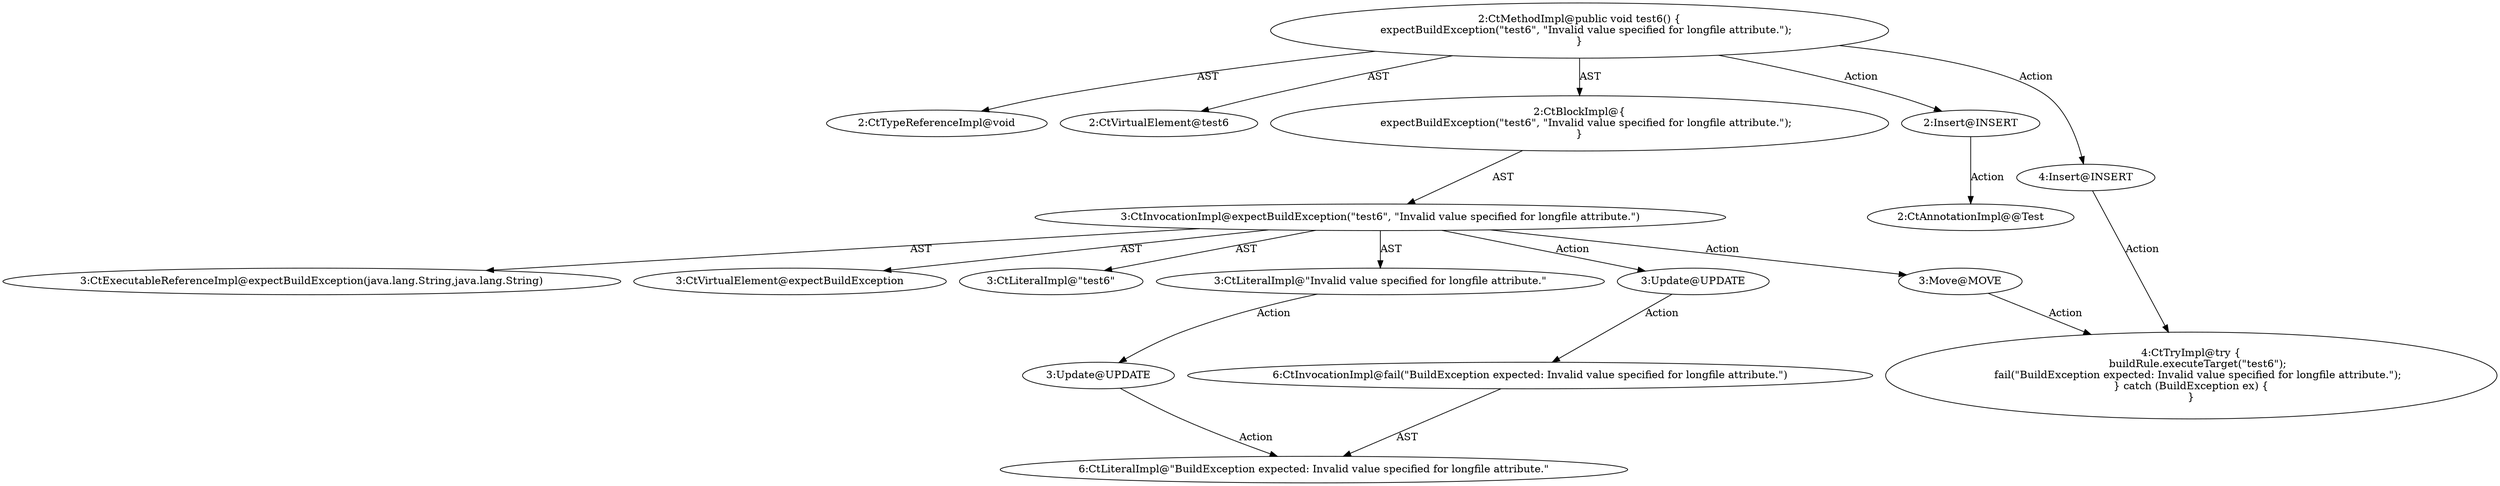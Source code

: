 digraph "test6#?" {
0 [label="2:CtTypeReferenceImpl@void" shape=ellipse]
1 [label="2:CtVirtualElement@test6" shape=ellipse]
2 [label="3:CtExecutableReferenceImpl@expectBuildException(java.lang.String,java.lang.String)" shape=ellipse]
3 [label="3:CtVirtualElement@expectBuildException" shape=ellipse]
4 [label="3:CtLiteralImpl@\"test6\"" shape=ellipse]
5 [label="3:CtLiteralImpl@\"Invalid value specified for longfile attribute.\"" shape=ellipse]
6 [label="3:CtInvocationImpl@expectBuildException(\"test6\", \"Invalid value specified for longfile attribute.\")" shape=ellipse]
7 [label="2:CtBlockImpl@\{
    expectBuildException(\"test6\", \"Invalid value specified for longfile attribute.\");
\}" shape=ellipse]
8 [label="2:CtMethodImpl@public void test6() \{
    expectBuildException(\"test6\", \"Invalid value specified for longfile attribute.\");
\}" shape=ellipse]
9 [label="3:Update@UPDATE" shape=ellipse]
10 [label="6:CtInvocationImpl@fail(\"BuildException expected: Invalid value specified for longfile attribute.\")" shape=ellipse]
11 [label="3:Update@UPDATE" shape=ellipse]
12 [label="6:CtLiteralImpl@\"BuildException expected: Invalid value specified for longfile attribute.\"" shape=ellipse]
13 [label="2:Insert@INSERT" shape=ellipse]
14 [label="2:CtAnnotationImpl@@Test" shape=ellipse]
15 [label="4:Insert@INSERT" shape=ellipse]
16 [label="4:CtTryImpl@try \{
    buildRule.executeTarget(\"test6\");
    fail(\"BuildException expected: Invalid value specified for longfile attribute.\");
\} catch (BuildException ex) \{
\}" shape=ellipse]
17 [label="3:Move@MOVE" shape=ellipse]
5 -> 11 [label="Action"];
6 -> 3 [label="AST"];
6 -> 2 [label="AST"];
6 -> 4 [label="AST"];
6 -> 5 [label="AST"];
6 -> 9 [label="Action"];
6 -> 17 [label="Action"];
7 -> 6 [label="AST"];
8 -> 1 [label="AST"];
8 -> 0 [label="AST"];
8 -> 7 [label="AST"];
8 -> 13 [label="Action"];
8 -> 15 [label="Action"];
9 -> 10 [label="Action"];
10 -> 12 [label="AST"];
11 -> 12 [label="Action"];
13 -> 14 [label="Action"];
15 -> 16 [label="Action"];
17 -> 16 [label="Action"];
}